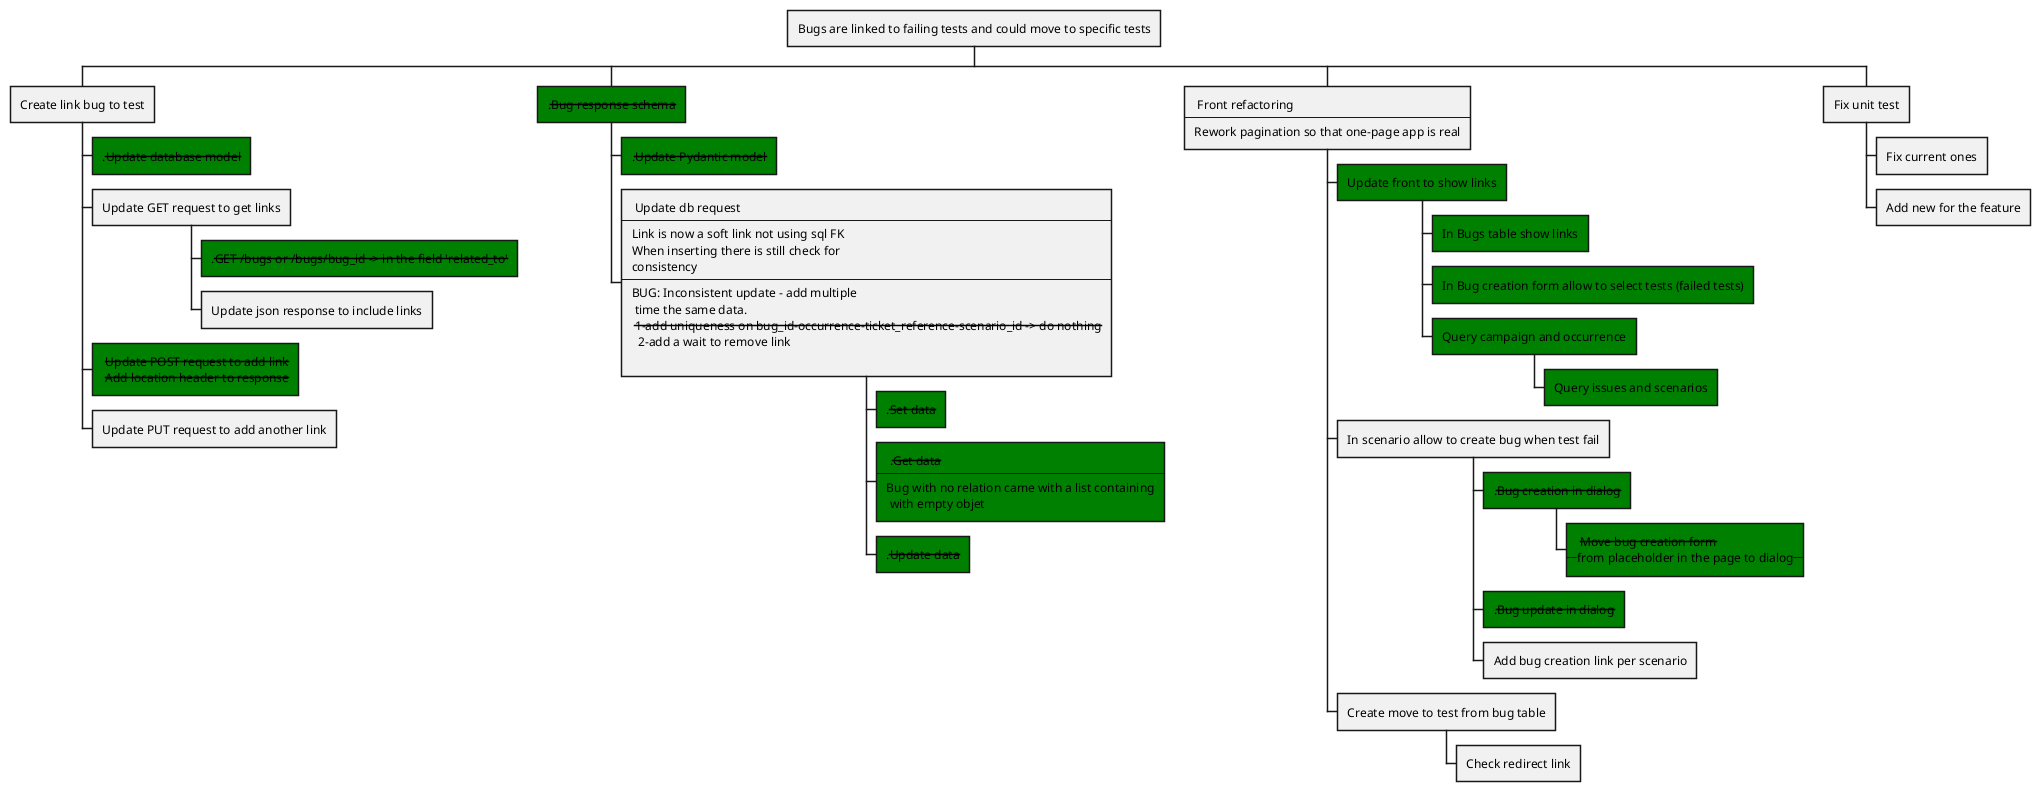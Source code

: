 @startwbs
'https://plantuml.com/wbs-diagram

'https://github.com/Hidden-goblin/eaidashboard/issues/67

* Bugs are linked to failing tests and could move to specific tests
** Create link bug to test
***[#green] .--Update database model--
*** Update GET request to get links
****[#green] .--GET /bugs or /bugs/bug_id -> in the field 'related_to'--
**** Update json response to include links
***[#green]: --Update POST request to add link--
 --Add location header to response--;
*** Update PUT request to add another link
**[#green] .--Bug response schema--
***[#green] .--Update Pydantic model--
***: Update db request
----
Link is now a soft link not using sql FK
When inserting there is still check for
consistency
----
BUG: Inconsistent update - add multiple
 time the same data.
 --1-add uniqueness on bug_id-occurrence-ticket_reference-scenario_id -> do nothing--
  2-add a wait to remove link
;

****[#green] .--Set data--
****[#green]: .--Get data--
----
Bug with no relation came with a list containing
 with empty objet;
****[#green] .--Update data--
**: Front refactoring
----
Rework pagination so that one-page app is real;
***[#green] Update front to show links
****[#green] In Bugs table show links
****[#green] In Bug creation form allow to select tests (failed tests)
****[#green] Query campaign and occurrence
*****[#green] Query issues and scenarios
*** In scenario allow to create bug when test fail
****[#green] .--Bug creation in dialog--
*****[#green]: --Move bug creation form--
--from placeholder in the page to dialog--;
****[#green] .--Bug update in dialog--
**** Add bug creation link per scenario
*** Create move to test from bug table
**** Check redirect link
** Fix unit test
*** Fix current ones
*** Add new for the feature
@endwbs